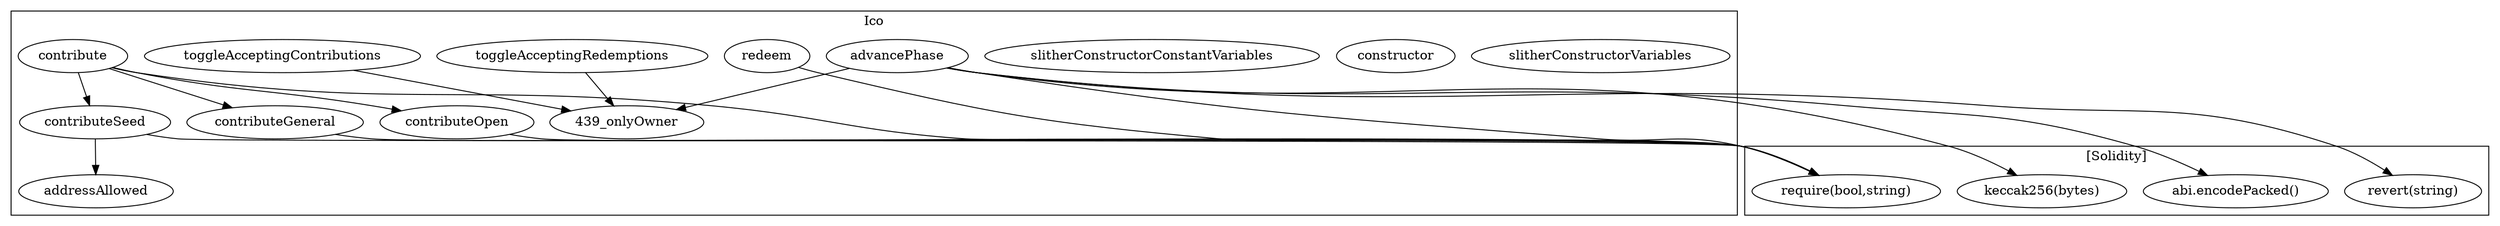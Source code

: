 strict digraph {
subgraph cluster_439_Ico {
label = "Ico"
"439_slitherConstructorVariables" [label="slitherConstructorVariables"]
"439_constructor" [label="constructor"]
"439_slitherConstructorConstantVariables" [label="slitherConstructorConstantVariables"]
"439_contributeOpen" [label="contributeOpen"]
"439_toggleAcceptingRedemptions" [label="toggleAcceptingRedemptions"]
"439_toggleAcceptingContributions" [label="toggleAcceptingContributions"]
"439_contributeGeneral" [label="contributeGeneral"]
"439_contributeSeed" [label="contributeSeed"]
"439_addressAllowed" [label="addressAllowed"]
"439_redeem" [label="redeem"]
"439_advancePhase" [label="advancePhase"]
"439_contribute" [label="contribute"]
"439_contribute" -> "439_contributeSeed"
"439_advancePhase" -> "439_onlyOwner"
"439_toggleAcceptingRedemptions" -> "439_onlyOwner"
"439_toggleAcceptingContributions" -> "439_onlyOwner"
"439_contributeSeed" -> "439_addressAllowed"
"439_contribute" -> "439_contributeGeneral"
"439_contribute" -> "439_contributeOpen"
}subgraph cluster_solidity {
label = "[Solidity]"
"revert(string)" 
"keccak256(bytes)" 
"abi.encodePacked()" 
"require(bool,string)" 
"439_advancePhase" -> "keccak256(bytes)"
"439_contributeOpen" -> "require(bool,string)"
"439_advancePhase" -> "abi.encodePacked()"
"439_advancePhase" -> "revert(string)"
"439_contributeGeneral" -> "require(bool,string)"
"439_contribute" -> "require(bool,string)"
"439_redeem" -> "require(bool,string)"
"439_advancePhase" -> "require(bool,string)"
"439_contributeSeed" -> "require(bool,string)"
}
}